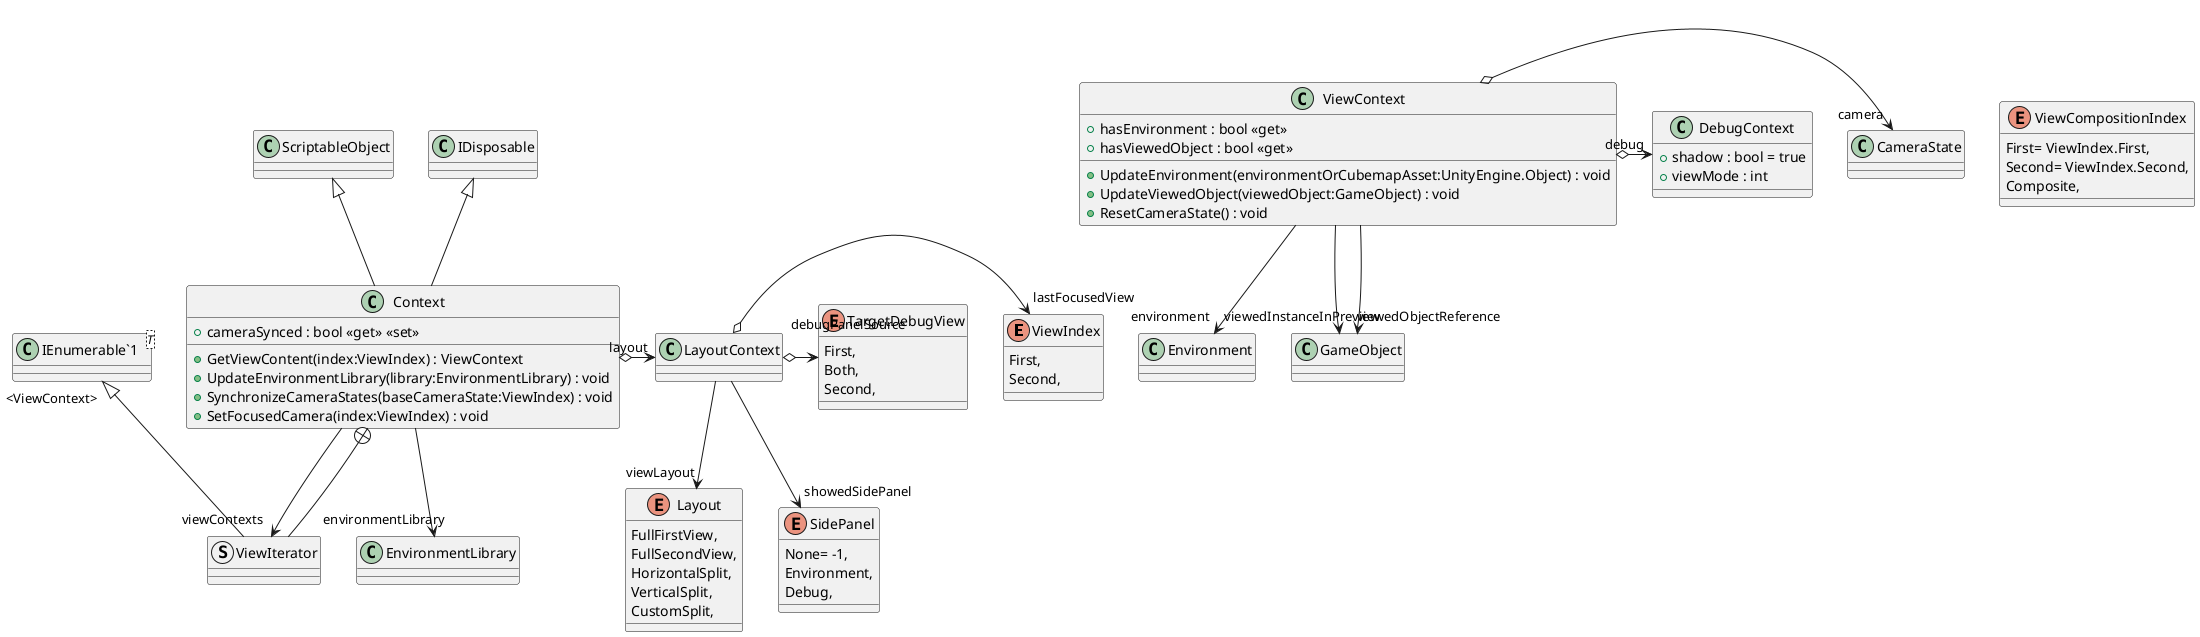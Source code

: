 @startuml
enum ViewIndex {
    First,
    Second,
}
enum ViewCompositionIndex {
    First= ViewIndex.First,
    Second= ViewIndex.Second,
    Composite,
}
enum Layout {
    FullFirstView,
    FullSecondView,
    HorizontalSplit,
    VerticalSplit,
    CustomSplit,
}
enum SidePanel {
    None= -1,
    Environment,
    Debug,
}
enum TargetDebugView {
    First,
    Both,
    Second,
}
class Context {
    + cameraSynced : bool <<get>> <<set>>
    + GetViewContent(index:ViewIndex) : ViewContext
    + UpdateEnvironmentLibrary(library:EnvironmentLibrary) : void
    + SynchronizeCameraStates(baseCameraState:ViewIndex) : void
    + SetFocusedCamera(index:ViewIndex) : void
}
class LayoutContext {
}
class ViewContext {
    + hasEnvironment : bool <<get>>
    + hasViewedObject : bool <<get>>
    + UpdateEnvironment(environmentOrCubemapAsset:UnityEngine.Object) : void
    + UpdateViewedObject(viewedObject:GameObject) : void
    + ResetCameraState() : void
}
class DebugContext {
    + shadow : bool = true
    + viewMode : int
}
struct ViewIterator {
}
class "IEnumerable`1"<T> {
}
ScriptableObject <|-- Context
IDisposable <|-- Context
Context --> "environmentLibrary" EnvironmentLibrary
Context o-> "layout" LayoutContext
Context --> "viewContexts" ViewIterator
LayoutContext --> "viewLayout" Layout
LayoutContext o-> "lastFocusedView" ViewIndex
LayoutContext --> "showedSidePanel" SidePanel
LayoutContext o-> "debugPanelSource" TargetDebugView
ViewContext o-> "camera" CameraState
ViewContext o-> "debug" DebugContext
ViewContext --> "environment" Environment
ViewContext --> "viewedObjectReference" GameObject
ViewContext --> "viewedInstanceInPreview" GameObject
Context +-- ViewIterator
"IEnumerable`1" "<ViewContext>" <|-- ViewIterator
@enduml
